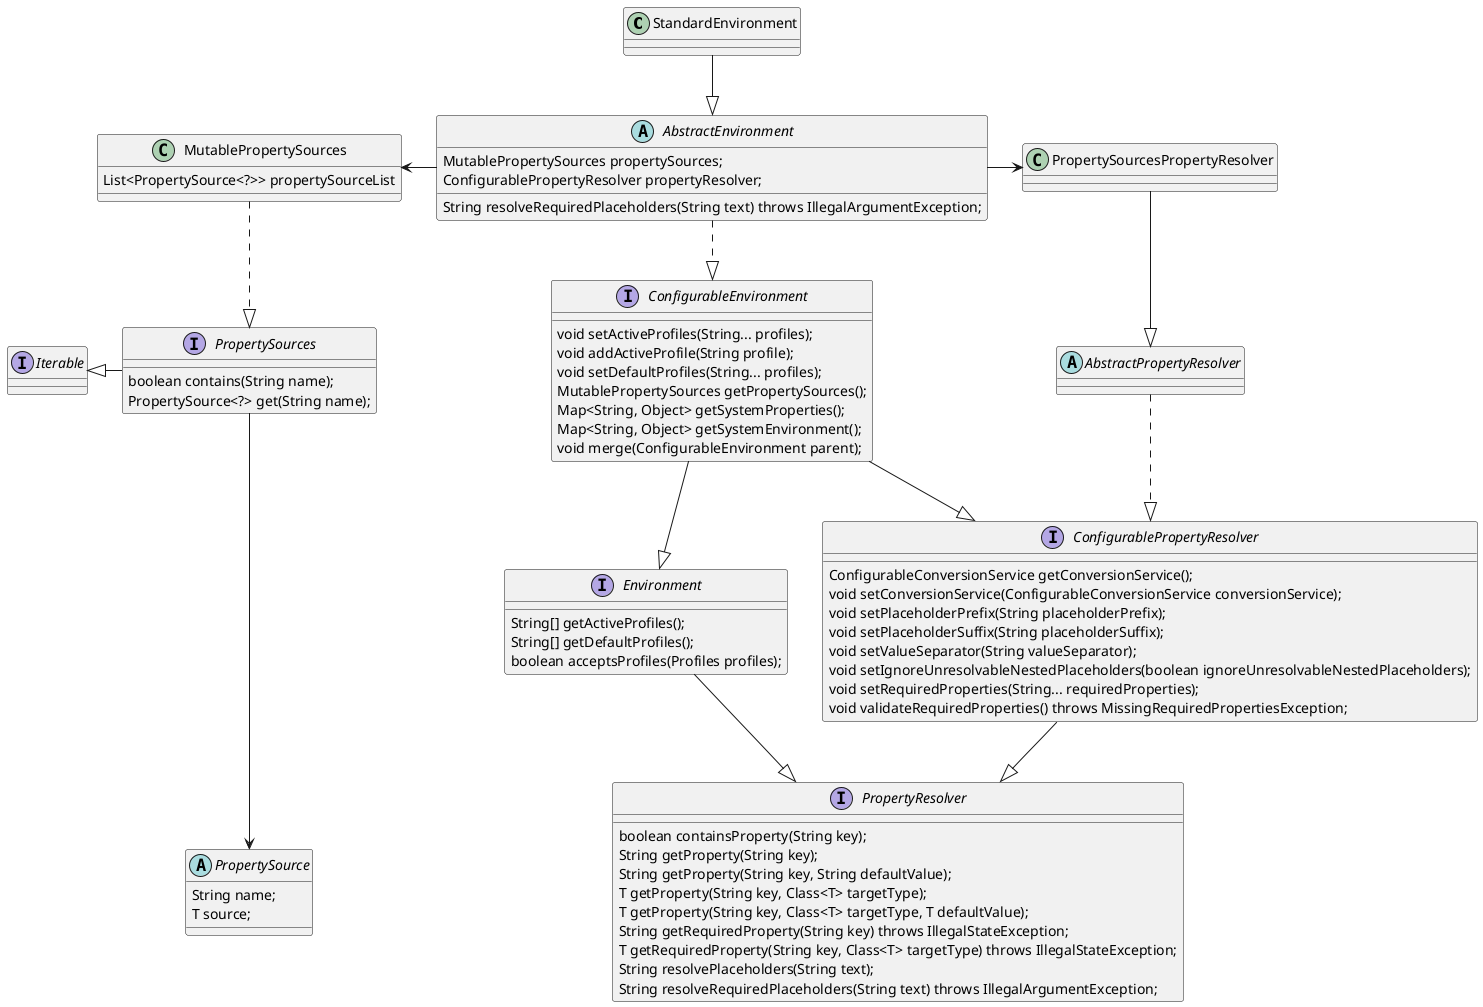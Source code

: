 @startuml

class StandardEnvironment{
}

abstract class AbstractEnvironment{

    MutablePropertySources propertySources;
    ConfigurablePropertyResolver propertyResolver;

    String resolveRequiredPlaceholders(String text) throws IllegalArgumentException;
}

interface ConfigurableEnvironment {
    void setActiveProfiles(String... profiles);
    void addActiveProfile(String profile);
    void setDefaultProfiles(String... profiles);
    MutablePropertySources getPropertySources();
    Map<String, Object> getSystemProperties();
    Map<String, Object> getSystemEnvironment();
    void merge(ConfigurableEnvironment parent);
}

interface Environment {
    String[] getActiveProfiles();
    String[] getDefaultProfiles();
    boolean acceptsProfiles(Profiles profiles);
}

interface ConfigurablePropertyResolver {
    ConfigurableConversionService getConversionService();
    void setConversionService(ConfigurableConversionService conversionService);
    void setPlaceholderPrefix(String placeholderPrefix);
    void setPlaceholderSuffix(String placeholderSuffix);
    void setValueSeparator(String valueSeparator);
    void setIgnoreUnresolvableNestedPlaceholders(boolean ignoreUnresolvableNestedPlaceholders);
    void setRequiredProperties(String... requiredProperties);
    void validateRequiredProperties() throws MissingRequiredPropertiesException;
}

interface PropertyResolver {

    boolean containsProperty(String key);
    String getProperty(String key);
    String getProperty(String key, String defaultValue);
    T getProperty(String key, Class<T> targetType);
    T getProperty(String key, Class<T> targetType, T defaultValue);
    String getRequiredProperty(String key) throws IllegalStateException;
    T getRequiredProperty(String key, Class<T> targetType) throws IllegalStateException;
    String resolvePlaceholders(String text);
    String resolveRequiredPlaceholders(String text) throws IllegalArgumentException;
}

interface Iterable {
}

interface PropertySources {
    boolean contains(String name);
    PropertySource<?> get(String name);
}

abstract class PropertySource {
    String name;
    T source;
}

class MutablePropertySources {
    List<PropertySource<?>> propertySourceList
}

abstract class AbstractPropertyResolver {
}

class PropertySourcesPropertyResolver {
}

StandardEnvironment -down-|> AbstractEnvironment
AbstractEnvironment ..|> ConfigurableEnvironment
ConfigurableEnvironment -right-|> Environment
ConfigurableEnvironment -down-|> ConfigurablePropertyResolver
Environment -|> PropertyResolver
ConfigurablePropertyResolver -down-|> PropertyResolver
PropertySources -left-|> Iterable
MutablePropertySources ..|> PropertySources
AbstractEnvironment -left--> MutablePropertySources
PropertySources -down--> PropertySource

AbstractPropertyResolver ..|> ConfigurablePropertyResolver
PropertySourcesPropertyResolver --|> AbstractPropertyResolver
AbstractEnvironment -right--> PropertySourcesPropertyResolver

@enduml